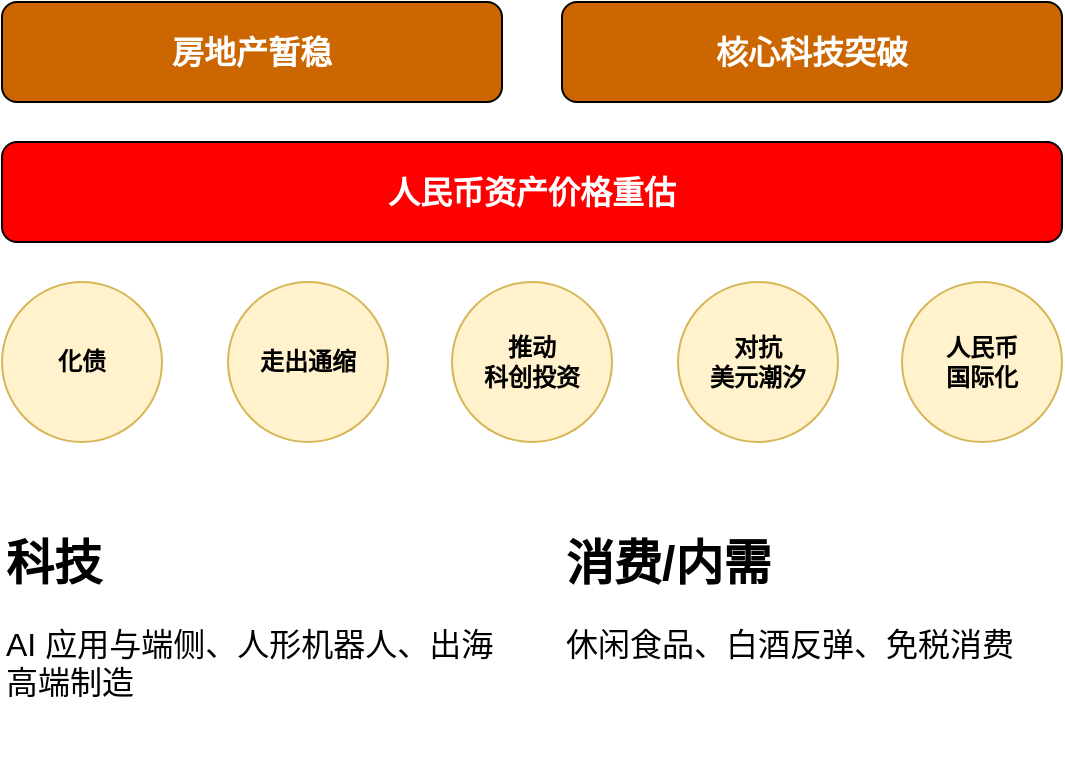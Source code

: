 <mxfile>
    <diagram id="DyHL7l8ZMHNntXRDee9p" name="第 1 页">
        <mxGraphModel dx="900" dy="565" grid="1" gridSize="10" guides="1" tooltips="1" connect="1" arrows="1" fold="1" page="1" pageScale="1" pageWidth="827" pageHeight="1169" math="0" shadow="0">
            <root>
                <mxCell id="0"/>
                <mxCell id="1" parent="0"/>
                <mxCell id="2" value="人民币资产价格重估" style="rounded=1;whiteSpace=wrap;html=1;fontStyle=1;fillColor=#FF0000;fontColor=#FFFFFF;fontSize=16;" parent="1" vertex="1">
                    <mxGeometry x="100" y="140" width="530" height="50" as="geometry"/>
                </mxCell>
                <mxCell id="4" value="房地产暂稳" style="rounded=1;whiteSpace=wrap;html=1;fontStyle=1;fillColor=#CC6600;fontColor=#FFFFFF;fontSize=16;" parent="1" vertex="1">
                    <mxGeometry x="100" y="70" width="250" height="50" as="geometry"/>
                </mxCell>
                <mxCell id="5" value="核心科技突破" style="rounded=1;whiteSpace=wrap;html=1;fontStyle=1;fillColor=#CC6600;fontColor=#FFFFFF;fontSize=16;" parent="1" vertex="1">
                    <mxGeometry x="380" y="70" width="250" height="50" as="geometry"/>
                </mxCell>
                <mxCell id="6" value="化债" style="ellipse;whiteSpace=wrap;html=1;aspect=fixed;fontStyle=1;fillColor=#fff2cc;strokeColor=#d6b656;" parent="1" vertex="1">
                    <mxGeometry x="100" y="210" width="80" height="80" as="geometry"/>
                </mxCell>
                <mxCell id="7" value="走出通缩" style="ellipse;whiteSpace=wrap;html=1;aspect=fixed;fontStyle=1;fillColor=#fff2cc;strokeColor=#d6b656;" parent="1" vertex="1">
                    <mxGeometry x="213" y="210" width="80" height="80" as="geometry"/>
                </mxCell>
                <mxCell id="8" value="推动&lt;br&gt;科创投资" style="ellipse;whiteSpace=wrap;html=1;aspect=fixed;fontStyle=1;fillColor=#fff2cc;strokeColor=#d6b656;" parent="1" vertex="1">
                    <mxGeometry x="325" y="210" width="80" height="80" as="geometry"/>
                </mxCell>
                <mxCell id="9" value="对抗&lt;br&gt;美元潮汐" style="ellipse;whiteSpace=wrap;html=1;aspect=fixed;fontStyle=1;fillColor=#fff2cc;strokeColor=#d6b656;" parent="1" vertex="1">
                    <mxGeometry x="438" y="210" width="80" height="80" as="geometry"/>
                </mxCell>
                <mxCell id="10" value="&lt;span style=&quot;color: rgb(0, 0, 0);&quot;&gt;人民币&lt;/span&gt;&lt;br&gt;&lt;span style=&quot;color: rgb(0, 0, 0);&quot;&gt;国际化&lt;/span&gt;" style="ellipse;whiteSpace=wrap;html=1;aspect=fixed;fontStyle=1;fillColor=#fff2cc;strokeColor=#d6b656;" parent="1" vertex="1">
                    <mxGeometry x="550" y="210" width="80" height="80" as="geometry"/>
                </mxCell>
                <mxCell id="11" value="&lt;h1 style=&quot;margin-top: 0px;&quot;&gt;科技&lt;/h1&gt;&lt;p&gt;&lt;font style=&quot;font-size: 16px;&quot;&gt;AI 应用与端侧、人形机器人、出海高端制造&lt;/font&gt;&lt;/p&gt;" style="text;html=1;whiteSpace=wrap;overflow=hidden;rounded=0;" vertex="1" parent="1">
                    <mxGeometry x="100" y="330" width="250" height="120" as="geometry"/>
                </mxCell>
                <mxCell id="12" value="&lt;h1 style=&quot;margin-top: 0px;&quot;&gt;消费/内需&lt;/h1&gt;&lt;p&gt;&lt;span style=&quot;font-size: 16px;&quot;&gt;休闲食品、白酒反弹、免税消费&lt;/span&gt;&lt;/p&gt;" style="text;html=1;whiteSpace=wrap;overflow=hidden;rounded=0;" vertex="1" parent="1">
                    <mxGeometry x="380" y="330" width="250" height="120" as="geometry"/>
                </mxCell>
            </root>
        </mxGraphModel>
    </diagram>
</mxfile>